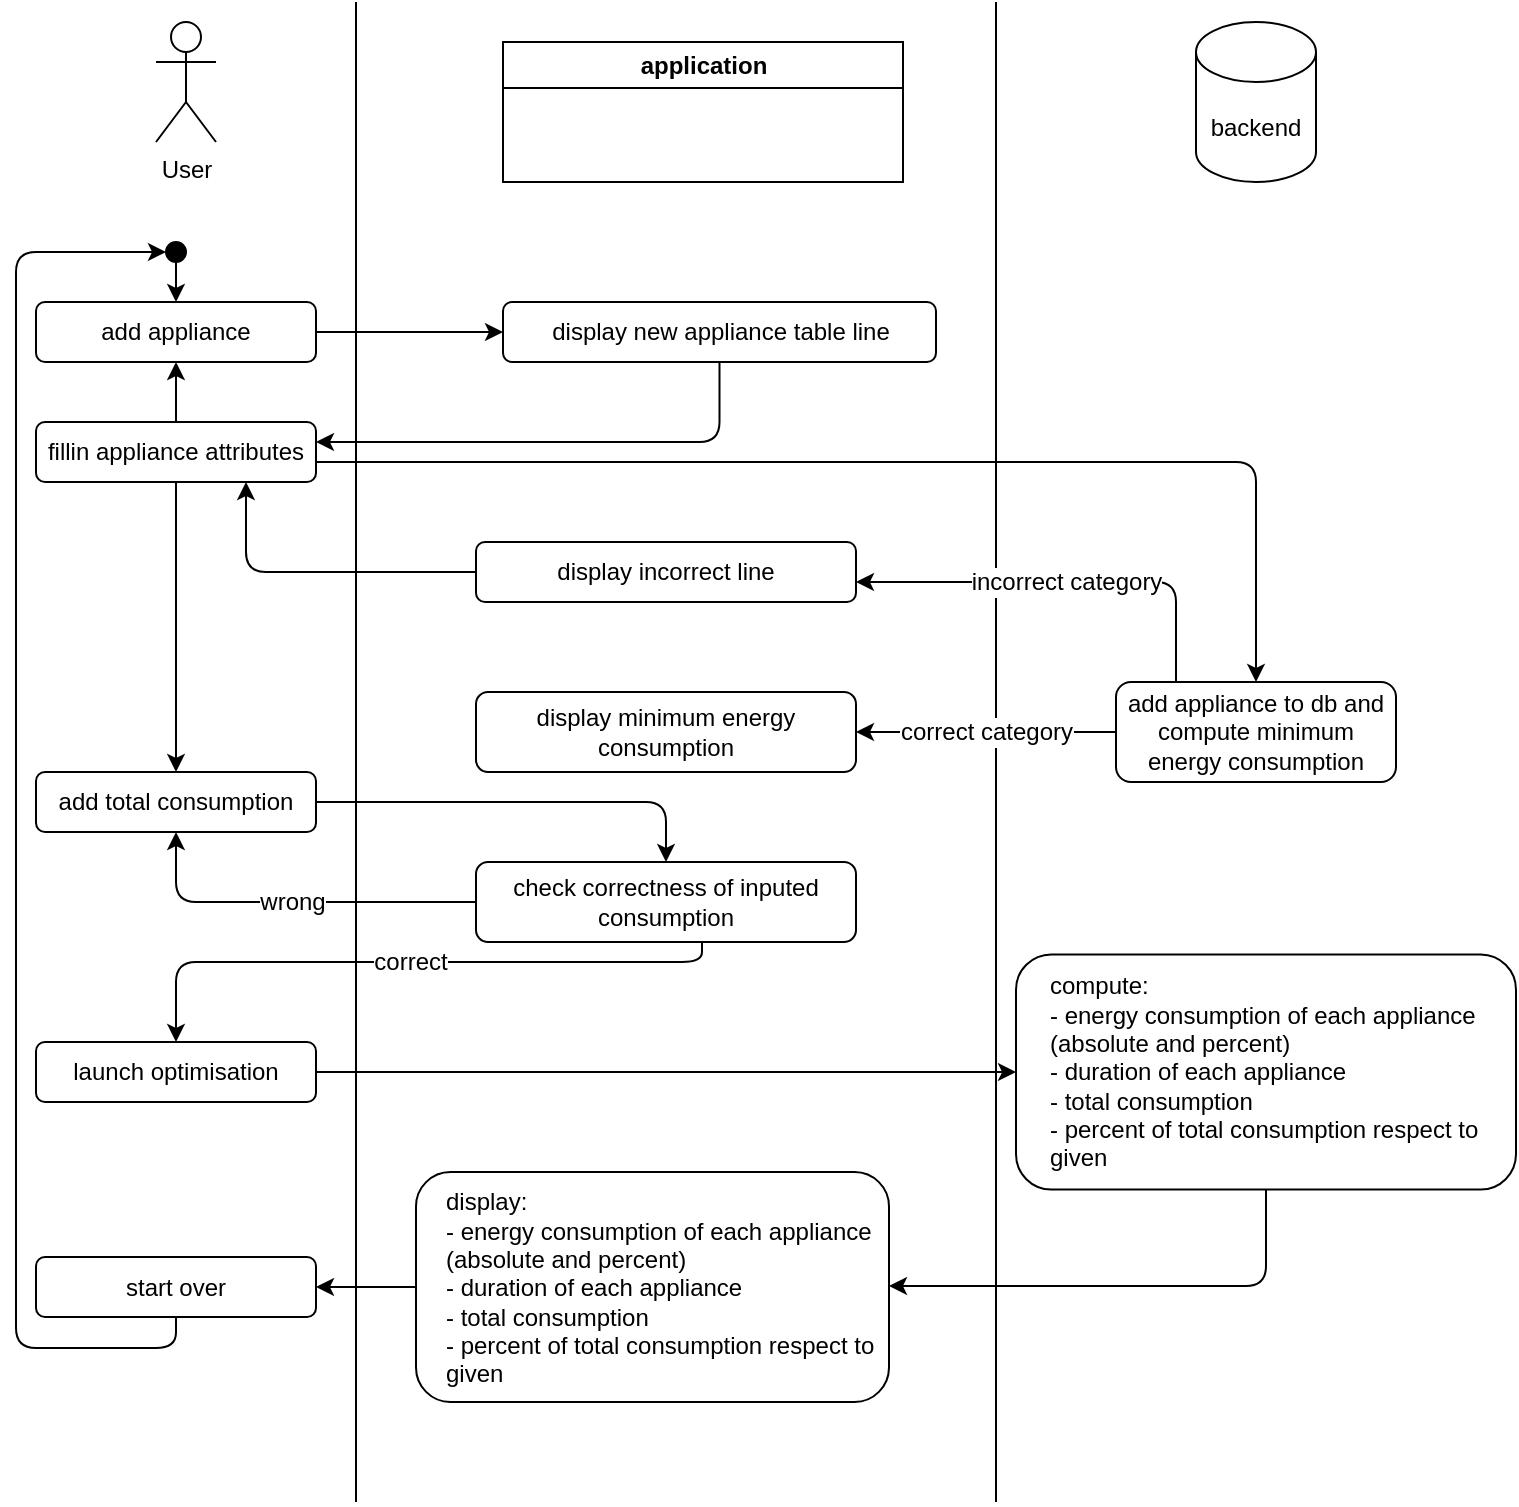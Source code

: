 <mxfile>
    <diagram id="nFoeMVPGPOFVknPzlDux" name="usecases">
        <mxGraphModel dx="914" dy="400" grid="1" gridSize="10" guides="1" tooltips="1" connect="1" arrows="1" fold="1" page="1" pageScale="1" pageWidth="827" pageHeight="1169" math="0" shadow="0">
            <root>
                <mxCell id="0"/>
                <mxCell id="1" parent="0"/>
                <mxCell id="l-QIw_7SRMzw5yrItMDG-1" value="User" style="shape=umlActor;html=1;verticalLabelPosition=bottom;verticalAlign=top;align=center;" parent="1" vertex="1">
                    <mxGeometry x="140" y="20" width="30" height="60" as="geometry"/>
                </mxCell>
                <mxCell id="l-QIw_7SRMzw5yrItMDG-5" value="backend" style="shape=cylinder3;whiteSpace=wrap;html=1;boundedLbl=1;backgroundOutline=1;size=15;" parent="1" vertex="1">
                    <mxGeometry x="660" y="20" width="60" height="80" as="geometry"/>
                </mxCell>
                <mxCell id="l-QIw_7SRMzw5yrItMDG-9" value="application" style="swimlane;whiteSpace=wrap;html=1;" parent="1" vertex="1">
                    <mxGeometry x="313.5" y="30" width="200" height="70" as="geometry"/>
                </mxCell>
                <mxCell id="l-QIw_7SRMzw5yrItMDG-10" value="" style="endArrow=none;html=1;" parent="1" edge="1">
                    <mxGeometry width="50" height="50" relative="1" as="geometry">
                        <mxPoint x="240" y="760" as="sourcePoint"/>
                        <mxPoint x="240" y="10" as="targetPoint"/>
                    </mxGeometry>
                </mxCell>
                <mxCell id="l-QIw_7SRMzw5yrItMDG-11" value="" style="endArrow=none;html=1;" parent="1" edge="1">
                    <mxGeometry width="50" height="50" relative="1" as="geometry">
                        <mxPoint x="560" y="760" as="sourcePoint"/>
                        <mxPoint x="560" y="10" as="targetPoint"/>
                    </mxGeometry>
                </mxCell>
                <mxCell id="l-QIw_7SRMzw5yrItMDG-14" style="edgeStyle=orthogonalEdgeStyle;html=1;" parent="1" source="l-QIw_7SRMzw5yrItMDG-12" target="l-QIw_7SRMzw5yrItMDG-13" edge="1">
                    <mxGeometry relative="1" as="geometry"/>
                </mxCell>
                <mxCell id="l-QIw_7SRMzw5yrItMDG-12" value="" style="ellipse;whiteSpace=wrap;html=1;aspect=fixed;gradientColor=none;fillColor=#000000;" parent="1" vertex="1">
                    <mxGeometry x="145" y="130" width="10" height="10" as="geometry"/>
                </mxCell>
                <mxCell id="l-QIw_7SRMzw5yrItMDG-16" style="edgeStyle=orthogonalEdgeStyle;html=1;entryX=0;entryY=0.5;entryDx=0;entryDy=0;fontFamily=Helvetica;fontSize=12;fontColor=default;" parent="1" source="l-QIw_7SRMzw5yrItMDG-13" target="l-QIw_7SRMzw5yrItMDG-15" edge="1">
                    <mxGeometry relative="1" as="geometry"/>
                </mxCell>
                <mxCell id="l-QIw_7SRMzw5yrItMDG-13" value="add appliance" style="rounded=1;whiteSpace=wrap;html=1;" parent="1" vertex="1">
                    <mxGeometry x="80" y="160" width="140" height="30" as="geometry"/>
                </mxCell>
                <mxCell id="l-QIw_7SRMzw5yrItMDG-18" style="edgeStyle=orthogonalEdgeStyle;html=1;fontFamily=Helvetica;fontSize=12;fontColor=default;" parent="1" source="l-QIw_7SRMzw5yrItMDG-15" target="l-QIw_7SRMzw5yrItMDG-17" edge="1">
                    <mxGeometry relative="1" as="geometry">
                        <Array as="points">
                            <mxPoint x="422" y="230"/>
                        </Array>
                    </mxGeometry>
                </mxCell>
                <mxCell id="l-QIw_7SRMzw5yrItMDG-15" value="display new appliance table line" style="rounded=1;whiteSpace=wrap;html=1;" parent="1" vertex="1">
                    <mxGeometry x="313.5" y="160" width="216.5" height="30" as="geometry"/>
                </mxCell>
                <mxCell id="l-QIw_7SRMzw5yrItMDG-20" style="edgeStyle=orthogonalEdgeStyle;html=1;fontFamily=Helvetica;fontSize=12;fontColor=default;" parent="1" source="l-QIw_7SRMzw5yrItMDG-17" target="l-QIw_7SRMzw5yrItMDG-13" edge="1">
                    <mxGeometry relative="1" as="geometry"/>
                </mxCell>
                <mxCell id="l-QIw_7SRMzw5yrItMDG-22" style="edgeStyle=orthogonalEdgeStyle;html=1;fontFamily=Helvetica;fontSize=12;fontColor=default;" parent="1" source="l-QIw_7SRMzw5yrItMDG-17" target="l-QIw_7SRMzw5yrItMDG-21" edge="1">
                    <mxGeometry relative="1" as="geometry"/>
                </mxCell>
                <mxCell id="sOy2-K2kpUMpCZnu9SS--11" style="edgeStyle=orthogonalEdgeStyle;html=1;fontFamily=Helvetica;fontSize=12;fontColor=default;" parent="1" source="l-QIw_7SRMzw5yrItMDG-17" target="l-QIw_7SRMzw5yrItMDG-35" edge="1">
                    <mxGeometry relative="1" as="geometry">
                        <Array as="points">
                            <mxPoint x="690" y="240"/>
                        </Array>
                    </mxGeometry>
                </mxCell>
                <mxCell id="l-QIw_7SRMzw5yrItMDG-17" value="fillin appliance attributes" style="rounded=1;whiteSpace=wrap;html=1;" parent="1" vertex="1">
                    <mxGeometry x="80" y="220" width="140" height="30" as="geometry"/>
                </mxCell>
                <mxCell id="l-QIw_7SRMzw5yrItMDG-43" style="edgeStyle=orthogonalEdgeStyle;html=1;fontFamily=Helvetica;fontSize=12;fontColor=default;" parent="1" source="l-QIw_7SRMzw5yrItMDG-21" target="l-QIw_7SRMzw5yrItMDG-28" edge="1">
                    <mxGeometry relative="1" as="geometry"/>
                </mxCell>
                <mxCell id="l-QIw_7SRMzw5yrItMDG-21" value="add total consumption" style="rounded=1;whiteSpace=wrap;html=1;" parent="1" vertex="1">
                    <mxGeometry x="80" y="395" width="140" height="30" as="geometry"/>
                </mxCell>
                <mxCell id="l-QIw_7SRMzw5yrItMDG-45" value="wrong" style="edgeStyle=orthogonalEdgeStyle;html=1;fontFamily=Helvetica;fontSize=12;fontColor=default;" parent="1" source="l-QIw_7SRMzw5yrItMDG-28" target="l-QIw_7SRMzw5yrItMDG-21" edge="1">
                    <mxGeometry relative="1" as="geometry"/>
                </mxCell>
                <mxCell id="l-QIw_7SRMzw5yrItMDG-46" value="correct" style="edgeStyle=orthogonalEdgeStyle;html=1;entryX=0.5;entryY=0;entryDx=0;entryDy=0;fontFamily=Helvetica;fontSize=12;fontColor=default;" parent="1" source="l-QIw_7SRMzw5yrItMDG-28" target="l-QIw_7SRMzw5yrItMDG-33" edge="1">
                    <mxGeometry relative="1" as="geometry">
                        <Array as="points">
                            <mxPoint x="413" y="490"/>
                            <mxPoint x="150" y="490"/>
                        </Array>
                    </mxGeometry>
                </mxCell>
                <mxCell id="l-QIw_7SRMzw5yrItMDG-28" value="check correctness of inputed consumption" style="rounded=1;whiteSpace=wrap;html=1;" parent="1" vertex="1">
                    <mxGeometry x="300" y="440" width="190" height="40" as="geometry"/>
                </mxCell>
                <mxCell id="sOy2-K2kpUMpCZnu9SS--1" style="edgeStyle=orthogonalEdgeStyle;html=1;fontFamily=Helvetica;fontSize=12;fontColor=default;" parent="1" source="l-QIw_7SRMzw5yrItMDG-33" target="l-QIw_7SRMzw5yrItMDG-47" edge="1">
                    <mxGeometry relative="1" as="geometry"/>
                </mxCell>
                <mxCell id="l-QIw_7SRMzw5yrItMDG-33" value="launch optimisation" style="rounded=1;whiteSpace=wrap;html=1;" parent="1" vertex="1">
                    <mxGeometry x="80" y="530" width="140" height="30" as="geometry"/>
                </mxCell>
                <mxCell id="l-QIw_7SRMzw5yrItMDG-41" value="correct category" style="edgeStyle=orthogonalEdgeStyle;html=1;fontFamily=Helvetica;fontSize=12;fontColor=default;" parent="1" source="l-QIw_7SRMzw5yrItMDG-35" target="l-QIw_7SRMzw5yrItMDG-38" edge="1">
                    <mxGeometry relative="1" as="geometry"/>
                </mxCell>
                <mxCell id="sOy2-K2kpUMpCZnu9SS--10" value="incorrect category" style="edgeStyle=orthogonalEdgeStyle;html=1;fontFamily=Helvetica;fontSize=12;fontColor=default;" parent="1" source="l-QIw_7SRMzw5yrItMDG-35" target="sOy2-K2kpUMpCZnu9SS--7" edge="1">
                    <mxGeometry relative="1" as="geometry">
                        <Array as="points">
                            <mxPoint x="650" y="300"/>
                        </Array>
                    </mxGeometry>
                </mxCell>
                <mxCell id="l-QIw_7SRMzw5yrItMDG-35" value="add appliance to db and compute minimum energy consumption" style="rounded=1;whiteSpace=wrap;html=1;" parent="1" vertex="1">
                    <mxGeometry x="620" y="350" width="140" height="50" as="geometry"/>
                </mxCell>
                <mxCell id="l-QIw_7SRMzw5yrItMDG-38" value="display minimum energy consumption" style="rounded=1;whiteSpace=wrap;html=1;" parent="1" vertex="1">
                    <mxGeometry x="300" y="355" width="190" height="40" as="geometry"/>
                </mxCell>
                <mxCell id="sOy2-K2kpUMpCZnu9SS--3" style="edgeStyle=orthogonalEdgeStyle;html=1;fontFamily=Helvetica;fontSize=12;fontColor=default;" parent="1" source="l-QIw_7SRMzw5yrItMDG-47" target="sOy2-K2kpUMpCZnu9SS--2" edge="1">
                    <mxGeometry relative="1" as="geometry">
                        <Array as="points">
                            <mxPoint x="695" y="652"/>
                        </Array>
                    </mxGeometry>
                </mxCell>
                <mxCell id="l-QIw_7SRMzw5yrItMDG-47" value="compute:&lt;br&gt;- energy consumption of each appliance (absolute and percent)&lt;br&gt;- duration of each appliance&lt;br&gt;- total consumption&lt;br&gt;- percent of total consumption respect to given" style="rounded=1;whiteSpace=wrap;html=1;align=left;spacingLeft=15;" parent="1" vertex="1">
                    <mxGeometry x="570" y="486.25" width="250" height="117.5" as="geometry"/>
                </mxCell>
                <mxCell id="sOy2-K2kpUMpCZnu9SS--15" style="edgeStyle=orthogonalEdgeStyle;html=1;fontFamily=Helvetica;fontSize=12;fontColor=default;" parent="1" source="sOy2-K2kpUMpCZnu9SS--2" target="sOy2-K2kpUMpCZnu9SS--14" edge="1">
                    <mxGeometry relative="1" as="geometry"/>
                </mxCell>
                <mxCell id="sOy2-K2kpUMpCZnu9SS--2" value="display:&lt;br&gt;&lt;span style=&quot;&quot;&gt;- energy consumption of each appliance (absolute and percent)&lt;/span&gt;&lt;br style=&quot;border-color: var(--border-color);&quot;&gt;&lt;span style=&quot;&quot;&gt;- duration of each appliance&lt;/span&gt;&lt;br style=&quot;border-color: var(--border-color);&quot;&gt;&lt;span style=&quot;&quot;&gt;- total consumption&lt;/span&gt;&lt;br style=&quot;border-color: var(--border-color);&quot;&gt;&lt;span style=&quot;&quot;&gt;- percent of total consumption respect to given&lt;/span&gt;" style="rounded=1;whiteSpace=wrap;html=1;align=left;spacingLeft=13;" parent="1" vertex="1">
                    <mxGeometry x="270" y="595" width="236.5" height="115" as="geometry"/>
                </mxCell>
                <mxCell id="sOy2-K2kpUMpCZnu9SS--12" style="edgeStyle=orthogonalEdgeStyle;html=1;entryX=0.75;entryY=1;entryDx=0;entryDy=0;fontFamily=Helvetica;fontSize=12;fontColor=default;" parent="1" source="sOy2-K2kpUMpCZnu9SS--7" target="l-QIw_7SRMzw5yrItMDG-17" edge="1">
                    <mxGeometry relative="1" as="geometry"/>
                </mxCell>
                <mxCell id="sOy2-K2kpUMpCZnu9SS--7" value="display incorrect line" style="rounded=1;whiteSpace=wrap;html=1;" parent="1" vertex="1">
                    <mxGeometry x="300" y="280" width="190" height="30" as="geometry"/>
                </mxCell>
                <mxCell id="sOy2-K2kpUMpCZnu9SS--16" style="edgeStyle=orthogonalEdgeStyle;html=1;entryX=0;entryY=0.5;entryDx=0;entryDy=0;fontFamily=Helvetica;fontSize=12;fontColor=default;" parent="1" source="sOy2-K2kpUMpCZnu9SS--14" target="l-QIw_7SRMzw5yrItMDG-12" edge="1">
                    <mxGeometry relative="1" as="geometry">
                        <Array as="points">
                            <mxPoint x="70" y="683"/>
                            <mxPoint x="70" y="135"/>
                        </Array>
                    </mxGeometry>
                </mxCell>
                <mxCell id="sOy2-K2kpUMpCZnu9SS--14" value="start over" style="rounded=1;whiteSpace=wrap;html=1;" parent="1" vertex="1">
                    <mxGeometry x="80" y="637.5" width="140" height="30" as="geometry"/>
                </mxCell>
            </root>
        </mxGraphModel>
    </diagram>
    <diagram id="reBNmCbFaXpWPZTxFQkn" name="datamodel">
        <mxGraphModel dx="914" dy="400" grid="1" gridSize="10" guides="1" tooltips="1" connect="1" arrows="1" fold="1" page="1" pageScale="1" pageWidth="827" pageHeight="1169" math="0" shadow="0">
            <root>
                <mxCell id="0"/>
                <mxCell id="1" parent="0"/>
                <mxCell id="2" value="appliance" style="swimlane;fontStyle=0;childLayout=stackLayout;horizontal=1;startSize=30;horizontalStack=0;resizeParent=1;resizeParentMax=0;resizeLast=0;collapsible=1;marginBottom=0;whiteSpace=wrap;html=1;" parent="1" vertex="1">
                    <mxGeometry x="130" y="30" width="180" height="210" as="geometry"/>
                </mxCell>
                <mxCell id="3" value="id: int" style="text;strokeColor=none;fillColor=none;align=left;verticalAlign=middle;spacingLeft=4;spacingRight=4;overflow=hidden;points=[[0,0.5],[1,0.5]];portConstraint=eastwest;rotatable=0;whiteSpace=wrap;html=1;" parent="2" vertex="1">
                    <mxGeometry y="30" width="180" height="30" as="geometry"/>
                </mxCell>
                <mxCell id="6" value="name: str" style="text;strokeColor=none;fillColor=none;align=left;verticalAlign=middle;spacingLeft=4;spacingRight=4;overflow=hidden;points=[[0,0.5],[1,0.5]];portConstraint=eastwest;rotatable=0;whiteSpace=wrap;html=1;" parent="2" vertex="1">
                    <mxGeometry y="60" width="180" height="30" as="geometry"/>
                </mxCell>
                <mxCell id="4" value="category: int" style="text;strokeColor=none;fillColor=none;align=left;verticalAlign=middle;spacingLeft=4;spacingRight=4;overflow=hidden;points=[[0,0.5],[1,0.5]];portConstraint=eastwest;rotatable=0;whiteSpace=wrap;html=1;" parent="2" vertex="1">
                    <mxGeometry y="90" width="180" height="30" as="geometry"/>
                </mxCell>
                <mxCell id="5" value="capacity: float" style="text;strokeColor=none;fillColor=none;align=left;verticalAlign=middle;spacingLeft=4;spacingRight=4;overflow=hidden;points=[[0,0.5],[1,0.5]];portConstraint=eastwest;rotatable=0;whiteSpace=wrap;html=1;" parent="2" vertex="1">
                    <mxGeometry y="120" width="180" height="30" as="geometry"/>
                </mxCell>
                <mxCell id="t5Tk68Go7pD3yQjzyZeN-16" value="duration: float (optional)" style="text;strokeColor=none;fillColor=none;align=left;verticalAlign=middle;spacingLeft=4;spacingRight=4;overflow=hidden;points=[[0,0.5],[1,0.5]];portConstraint=eastwest;rotatable=0;whiteSpace=wrap;html=1;" parent="2" vertex="1">
                    <mxGeometry y="150" width="180" height="30" as="geometry"/>
                </mxCell>
                <mxCell id="t5Tk68Go7pD3yQjzyZeN-17" value="consumption: float (optional)" style="text;strokeColor=none;fillColor=none;align=left;verticalAlign=middle;spacingLeft=4;spacingRight=4;overflow=hidden;points=[[0,0.5],[1,0.5]];portConstraint=eastwest;rotatable=0;whiteSpace=wrap;html=1;" parent="2" vertex="1">
                    <mxGeometry y="180" width="180" height="30" as="geometry"/>
                </mxCell>
                <mxCell id="7" value="category" style="swimlane;fontStyle=0;childLayout=stackLayout;horizontal=1;startSize=30;horizontalStack=0;resizeParent=1;resizeParentMax=0;resizeLast=0;collapsible=1;marginBottom=0;whiteSpace=wrap;html=1;" parent="1" vertex="1">
                    <mxGeometry x="380" y="30" width="180" height="150" as="geometry"/>
                </mxCell>
                <mxCell id="8" value="id: int" style="text;strokeColor=none;fillColor=none;align=left;verticalAlign=middle;spacingLeft=4;spacingRight=4;overflow=hidden;points=[[0,0.5],[1,0.5]];portConstraint=eastwest;rotatable=0;whiteSpace=wrap;html=1;" parent="7" vertex="1">
                    <mxGeometry y="30" width="180" height="30" as="geometry"/>
                </mxCell>
                <mxCell id="9" value="name: str" style="text;strokeColor=none;fillColor=none;align=left;verticalAlign=middle;spacingLeft=4;spacingRight=4;overflow=hidden;points=[[0,0.5],[1,0.5]];portConstraint=eastwest;rotatable=0;whiteSpace=wrap;html=1;" parent="7" vertex="1">
                    <mxGeometry y="60" width="180" height="30" as="geometry"/>
                </mxCell>
                <mxCell id="10" value="possible_duration: set[float]" style="text;strokeColor=none;fillColor=none;align=left;verticalAlign=middle;spacingLeft=4;spacingRight=4;overflow=hidden;points=[[0,0.5],[1,0.5]];portConstraint=eastwest;rotatable=0;whiteSpace=wrap;html=1;" parent="7" vertex="1">
                    <mxGeometry y="90" width="180" height="30" as="geometry"/>
                </mxCell>
                <mxCell id="11" value="minimum_duration: float" style="text;strokeColor=none;fillColor=none;align=left;verticalAlign=middle;spacingLeft=4;spacingRight=4;overflow=hidden;points=[[0,0.5],[1,0.5]];portConstraint=eastwest;rotatable=0;whiteSpace=wrap;html=1;" parent="7" vertex="1">
                    <mxGeometry y="120" width="180" height="30" as="geometry"/>
                </mxCell>
                <mxCell id="13" style="edgeStyle=orthogonalEdgeStyle;html=1;entryX=0;entryY=0.5;entryDx=0;entryDy=0;exitX=1;exitY=0.5;exitDx=0;exitDy=0;" parent="1" source="4" target="8" edge="1">
                    <mxGeometry relative="1" as="geometry"/>
                </mxCell>
                <mxCell id="14" value="user" style="swimlane;fontStyle=0;childLayout=stackLayout;horizontal=1;startSize=30;horizontalStack=0;resizeParent=1;resizeParentMax=0;resizeLast=0;collapsible=1;marginBottom=0;whiteSpace=wrap;html=1;" parent="1" vertex="1">
                    <mxGeometry x="590" y="30" width="180" height="90" as="geometry"/>
                </mxCell>
                <mxCell id="15" value="id: int" style="text;strokeColor=none;fillColor=none;align=left;verticalAlign=middle;spacingLeft=4;spacingRight=4;overflow=hidden;points=[[0,0.5],[1,0.5]];portConstraint=eastwest;rotatable=0;whiteSpace=wrap;html=1;" parent="14" vertex="1">
                    <mxGeometry y="30" width="180" height="30" as="geometry"/>
                </mxCell>
                <mxCell id="16" value="email: str" style="text;strokeColor=none;fillColor=none;align=left;verticalAlign=middle;spacingLeft=4;spacingRight=4;overflow=hidden;points=[[0,0.5],[1,0.5]];portConstraint=eastwest;rotatable=0;whiteSpace=wrap;html=1;" parent="14" vertex="1">
                    <mxGeometry y="60" width="180" height="30" as="geometry"/>
                </mxCell>
            </root>
        </mxGraphModel>
    </diagram>
</mxfile>